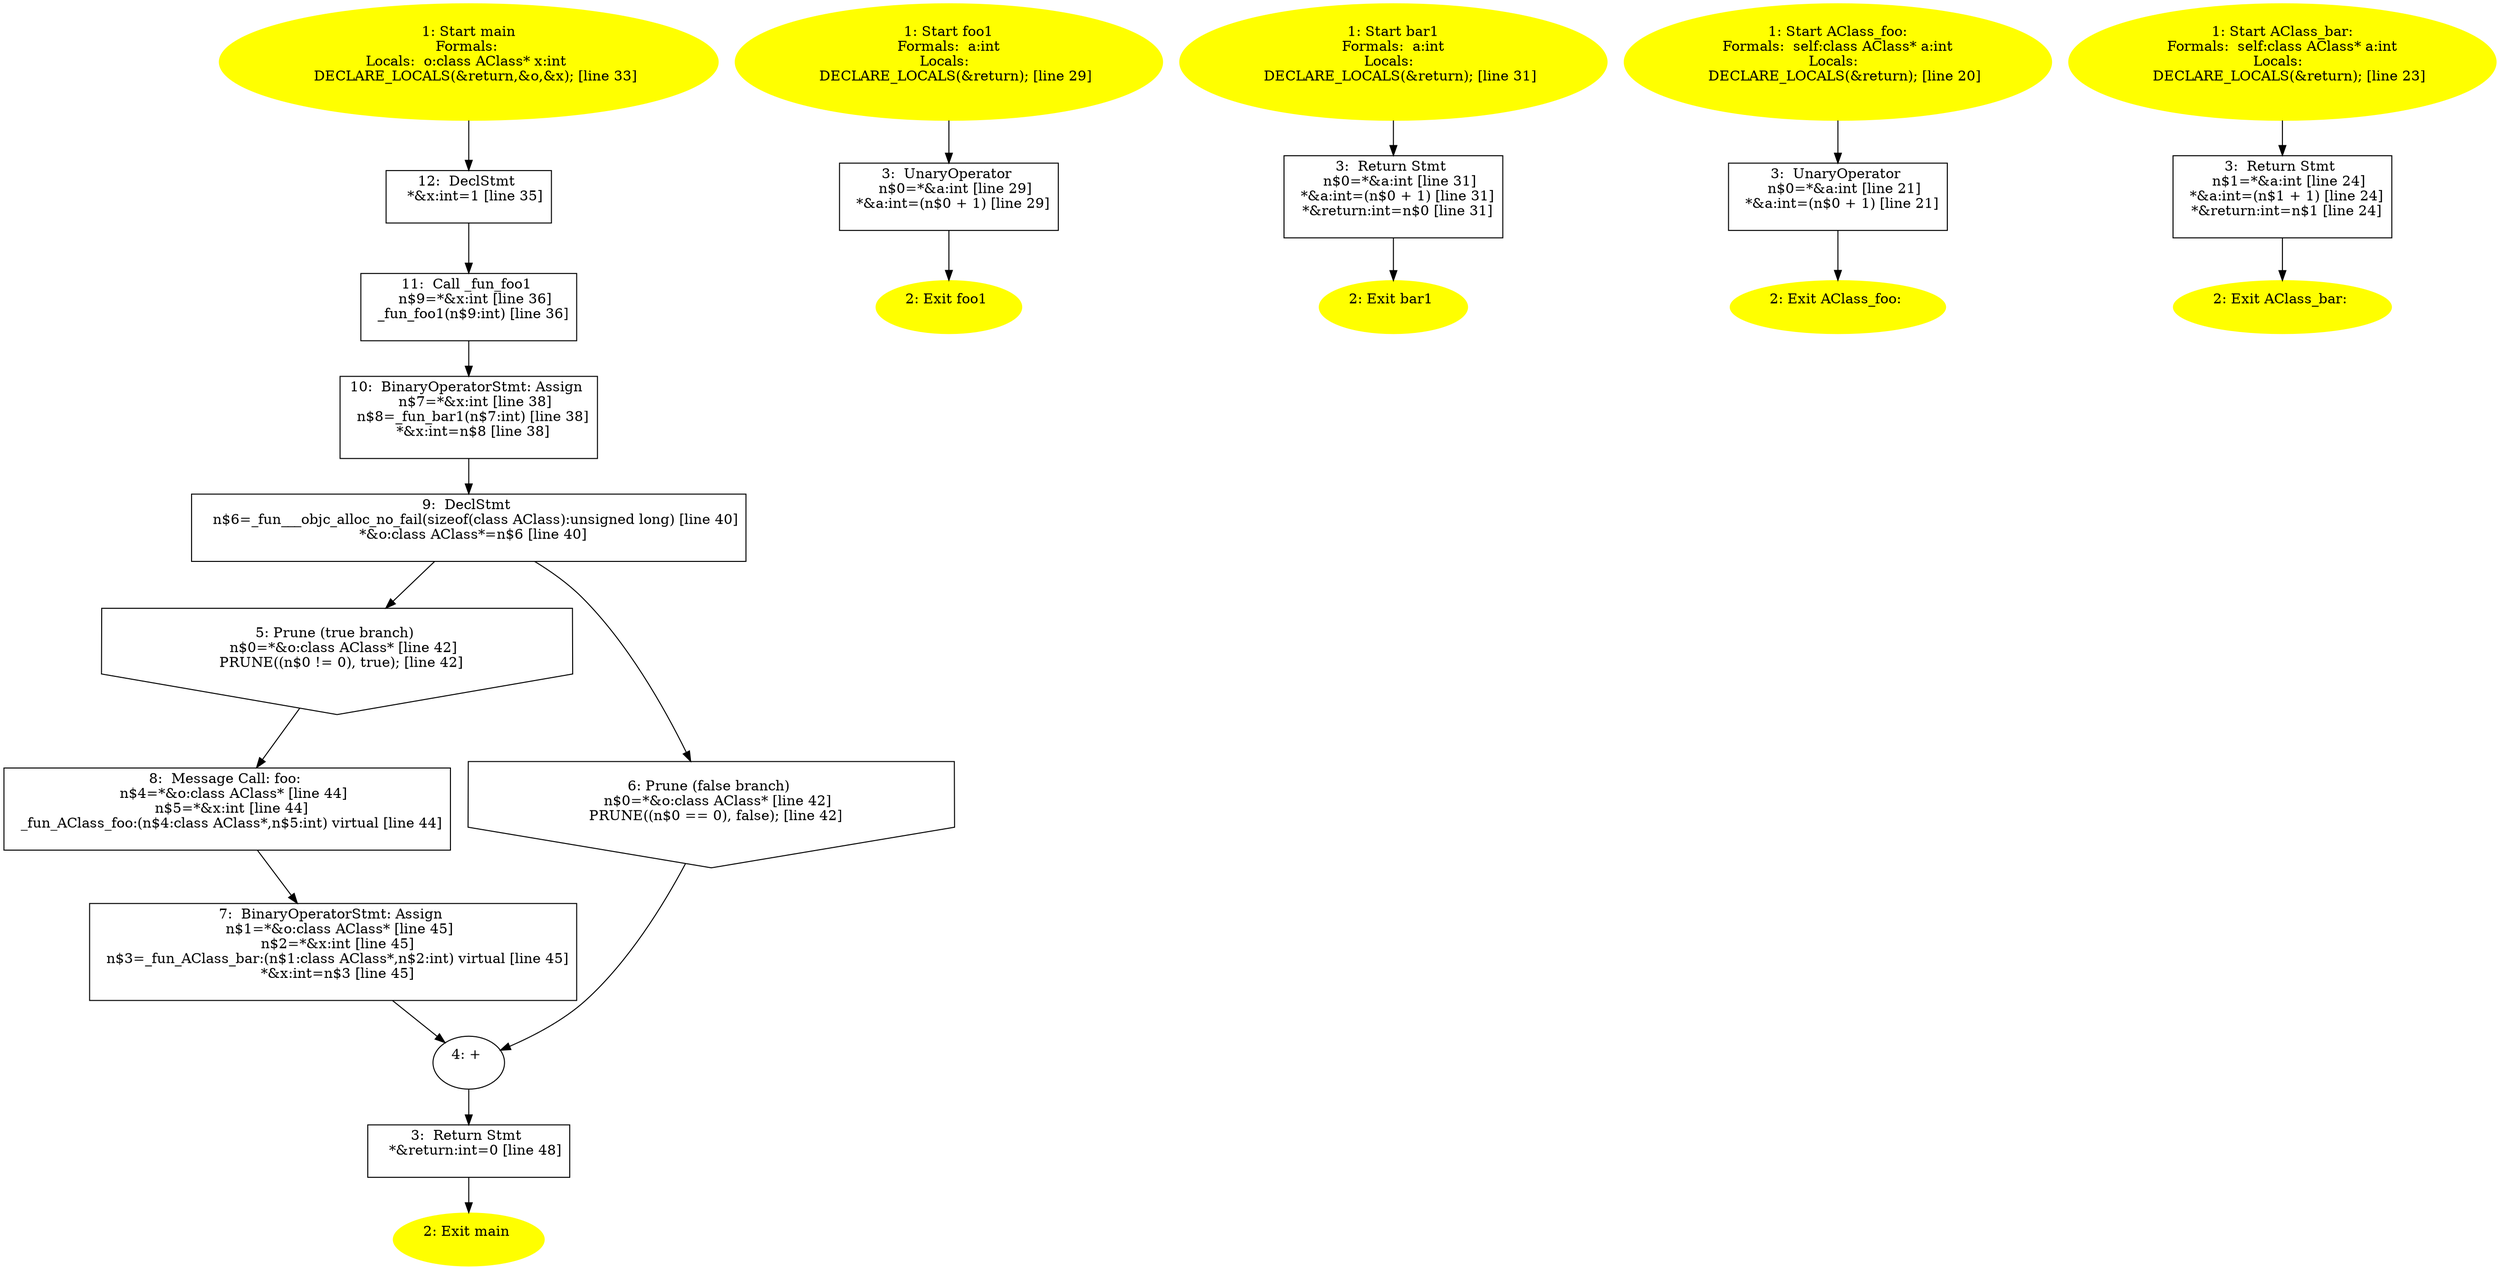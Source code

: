 /* @generated */
digraph iCFG {
"main.fad58de7366495db4650cfefac2fcd61_1" [label="1: Start main\nFormals: \nLocals:  o:class AClass* x:int \n   DECLARE_LOCALS(&return,&o,&x); [line 33]\n " color=yellow style=filled]
	

	 "main.fad58de7366495db4650cfefac2fcd61_1" -> "main.fad58de7366495db4650cfefac2fcd61_12" ;
"main.fad58de7366495db4650cfefac2fcd61_2" [label="2: Exit main \n  " color=yellow style=filled]
	

"main.fad58de7366495db4650cfefac2fcd61_3" [label="3:  Return Stmt \n   *&return:int=0 [line 48]\n " shape="box"]
	

	 "main.fad58de7366495db4650cfefac2fcd61_3" -> "main.fad58de7366495db4650cfefac2fcd61_2" ;
"main.fad58de7366495db4650cfefac2fcd61_4" [label="4: + \n  " ]
	

	 "main.fad58de7366495db4650cfefac2fcd61_4" -> "main.fad58de7366495db4650cfefac2fcd61_3" ;
"main.fad58de7366495db4650cfefac2fcd61_5" [label="5: Prune (true branch) \n   n$0=*&o:class AClass* [line 42]\n  PRUNE((n$0 != 0), true); [line 42]\n " shape="invhouse"]
	

	 "main.fad58de7366495db4650cfefac2fcd61_5" -> "main.fad58de7366495db4650cfefac2fcd61_8" ;
"main.fad58de7366495db4650cfefac2fcd61_6" [label="6: Prune (false branch) \n   n$0=*&o:class AClass* [line 42]\n  PRUNE((n$0 == 0), false); [line 42]\n " shape="invhouse"]
	

	 "main.fad58de7366495db4650cfefac2fcd61_6" -> "main.fad58de7366495db4650cfefac2fcd61_4" ;
"main.fad58de7366495db4650cfefac2fcd61_7" [label="7:  BinaryOperatorStmt: Assign \n   n$1=*&o:class AClass* [line 45]\n  n$2=*&x:int [line 45]\n  n$3=_fun_AClass_bar:(n$1:class AClass*,n$2:int) virtual [line 45]\n  *&x:int=n$3 [line 45]\n " shape="box"]
	

	 "main.fad58de7366495db4650cfefac2fcd61_7" -> "main.fad58de7366495db4650cfefac2fcd61_4" ;
"main.fad58de7366495db4650cfefac2fcd61_8" [label="8:  Message Call: foo: \n   n$4=*&o:class AClass* [line 44]\n  n$5=*&x:int [line 44]\n  _fun_AClass_foo:(n$4:class AClass*,n$5:int) virtual [line 44]\n " shape="box"]
	

	 "main.fad58de7366495db4650cfefac2fcd61_8" -> "main.fad58de7366495db4650cfefac2fcd61_7" ;
"main.fad58de7366495db4650cfefac2fcd61_9" [label="9:  DeclStmt \n   n$6=_fun___objc_alloc_no_fail(sizeof(class AClass):unsigned long) [line 40]\n  *&o:class AClass*=n$6 [line 40]\n " shape="box"]
	

	 "main.fad58de7366495db4650cfefac2fcd61_9" -> "main.fad58de7366495db4650cfefac2fcd61_5" ;
	 "main.fad58de7366495db4650cfefac2fcd61_9" -> "main.fad58de7366495db4650cfefac2fcd61_6" ;
"main.fad58de7366495db4650cfefac2fcd61_10" [label="10:  BinaryOperatorStmt: Assign \n   n$7=*&x:int [line 38]\n  n$8=_fun_bar1(n$7:int) [line 38]\n  *&x:int=n$8 [line 38]\n " shape="box"]
	

	 "main.fad58de7366495db4650cfefac2fcd61_10" -> "main.fad58de7366495db4650cfefac2fcd61_9" ;
"main.fad58de7366495db4650cfefac2fcd61_11" [label="11:  Call _fun_foo1 \n   n$9=*&x:int [line 36]\n  _fun_foo1(n$9:int) [line 36]\n " shape="box"]
	

	 "main.fad58de7366495db4650cfefac2fcd61_11" -> "main.fad58de7366495db4650cfefac2fcd61_10" ;
"main.fad58de7366495db4650cfefac2fcd61_12" [label="12:  DeclStmt \n   *&x:int=1 [line 35]\n " shape="box"]
	

	 "main.fad58de7366495db4650cfefac2fcd61_12" -> "main.fad58de7366495db4650cfefac2fcd61_11" ;
"foo1.299a0be4a5a79e6a59fdd251b19d78bb_1" [label="1: Start foo1\nFormals:  a:int\nLocals:  \n   DECLARE_LOCALS(&return); [line 29]\n " color=yellow style=filled]
	

	 "foo1.299a0be4a5a79e6a59fdd251b19d78bb_1" -> "foo1.299a0be4a5a79e6a59fdd251b19d78bb_3" ;
"foo1.299a0be4a5a79e6a59fdd251b19d78bb_2" [label="2: Exit foo1 \n  " color=yellow style=filled]
	

"foo1.299a0be4a5a79e6a59fdd251b19d78bb_3" [label="3:  UnaryOperator \n   n$0=*&a:int [line 29]\n  *&a:int=(n$0 + 1) [line 29]\n " shape="box"]
	

	 "foo1.299a0be4a5a79e6a59fdd251b19d78bb_3" -> "foo1.299a0be4a5a79e6a59fdd251b19d78bb_2" ;
"bar1.fa85cca91963d8f301e34247048fca39_1" [label="1: Start bar1\nFormals:  a:int\nLocals:  \n   DECLARE_LOCALS(&return); [line 31]\n " color=yellow style=filled]
	

	 "bar1.fa85cca91963d8f301e34247048fca39_1" -> "bar1.fa85cca91963d8f301e34247048fca39_3" ;
"bar1.fa85cca91963d8f301e34247048fca39_2" [label="2: Exit bar1 \n  " color=yellow style=filled]
	

"bar1.fa85cca91963d8f301e34247048fca39_3" [label="3:  Return Stmt \n   n$0=*&a:int [line 31]\n  *&a:int=(n$0 + 1) [line 31]\n  *&return:int=n$0 [line 31]\n " shape="box"]
	

	 "bar1.fa85cca91963d8f301e34247048fca39_3" -> "bar1.fa85cca91963d8f301e34247048fca39_2" ;
"AClass_foo:instance.896f528c929776a3e0b8259a820e267b_1" [label="1: Start AClass_foo:\nFormals:  self:class AClass* a:int\nLocals:  \n   DECLARE_LOCALS(&return); [line 20]\n " color=yellow style=filled]
	

	 "AClass_foo:instance.896f528c929776a3e0b8259a820e267b_1" -> "AClass_foo:instance.896f528c929776a3e0b8259a820e267b_3" ;
"AClass_foo:instance.896f528c929776a3e0b8259a820e267b_2" [label="2: Exit AClass_foo: \n  " color=yellow style=filled]
	

"AClass_foo:instance.896f528c929776a3e0b8259a820e267b_3" [label="3:  UnaryOperator \n   n$0=*&a:int [line 21]\n  *&a:int=(n$0 + 1) [line 21]\n " shape="box"]
	

	 "AClass_foo:instance.896f528c929776a3e0b8259a820e267b_3" -> "AClass_foo:instance.896f528c929776a3e0b8259a820e267b_2" ;
"AClass_bar:instance.b560cb8f357f11243e4c518fa6059230_1" [label="1: Start AClass_bar:\nFormals:  self:class AClass* a:int\nLocals:  \n   DECLARE_LOCALS(&return); [line 23]\n " color=yellow style=filled]
	

	 "AClass_bar:instance.b560cb8f357f11243e4c518fa6059230_1" -> "AClass_bar:instance.b560cb8f357f11243e4c518fa6059230_3" ;
"AClass_bar:instance.b560cb8f357f11243e4c518fa6059230_2" [label="2: Exit AClass_bar: \n  " color=yellow style=filled]
	

"AClass_bar:instance.b560cb8f357f11243e4c518fa6059230_3" [label="3:  Return Stmt \n   n$1=*&a:int [line 24]\n  *&a:int=(n$1 + 1) [line 24]\n  *&return:int=n$1 [line 24]\n " shape="box"]
	

	 "AClass_bar:instance.b560cb8f357f11243e4c518fa6059230_3" -> "AClass_bar:instance.b560cb8f357f11243e4c518fa6059230_2" ;
}
